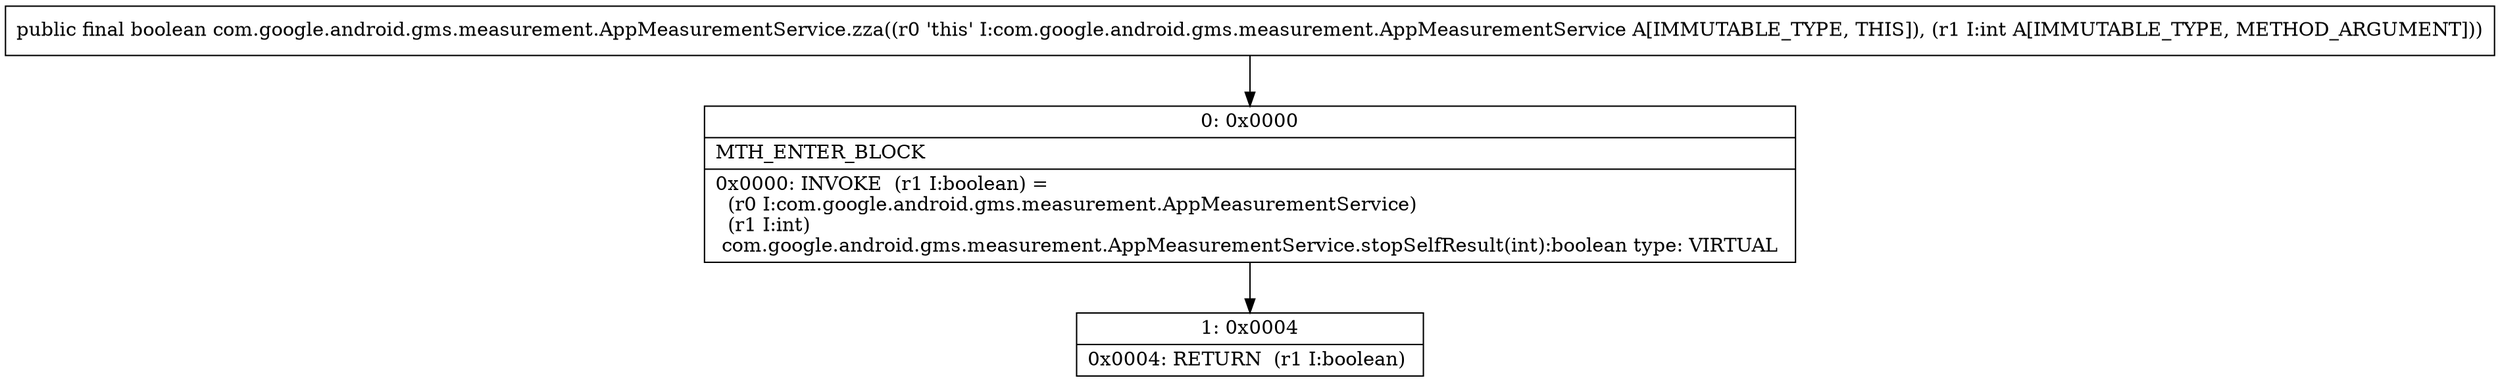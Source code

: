 digraph "CFG forcom.google.android.gms.measurement.AppMeasurementService.zza(I)Z" {
Node_0 [shape=record,label="{0\:\ 0x0000|MTH_ENTER_BLOCK\l|0x0000: INVOKE  (r1 I:boolean) = \l  (r0 I:com.google.android.gms.measurement.AppMeasurementService)\l  (r1 I:int)\l com.google.android.gms.measurement.AppMeasurementService.stopSelfResult(int):boolean type: VIRTUAL \l}"];
Node_1 [shape=record,label="{1\:\ 0x0004|0x0004: RETURN  (r1 I:boolean) \l}"];
MethodNode[shape=record,label="{public final boolean com.google.android.gms.measurement.AppMeasurementService.zza((r0 'this' I:com.google.android.gms.measurement.AppMeasurementService A[IMMUTABLE_TYPE, THIS]), (r1 I:int A[IMMUTABLE_TYPE, METHOD_ARGUMENT])) }"];
MethodNode -> Node_0;
Node_0 -> Node_1;
}

